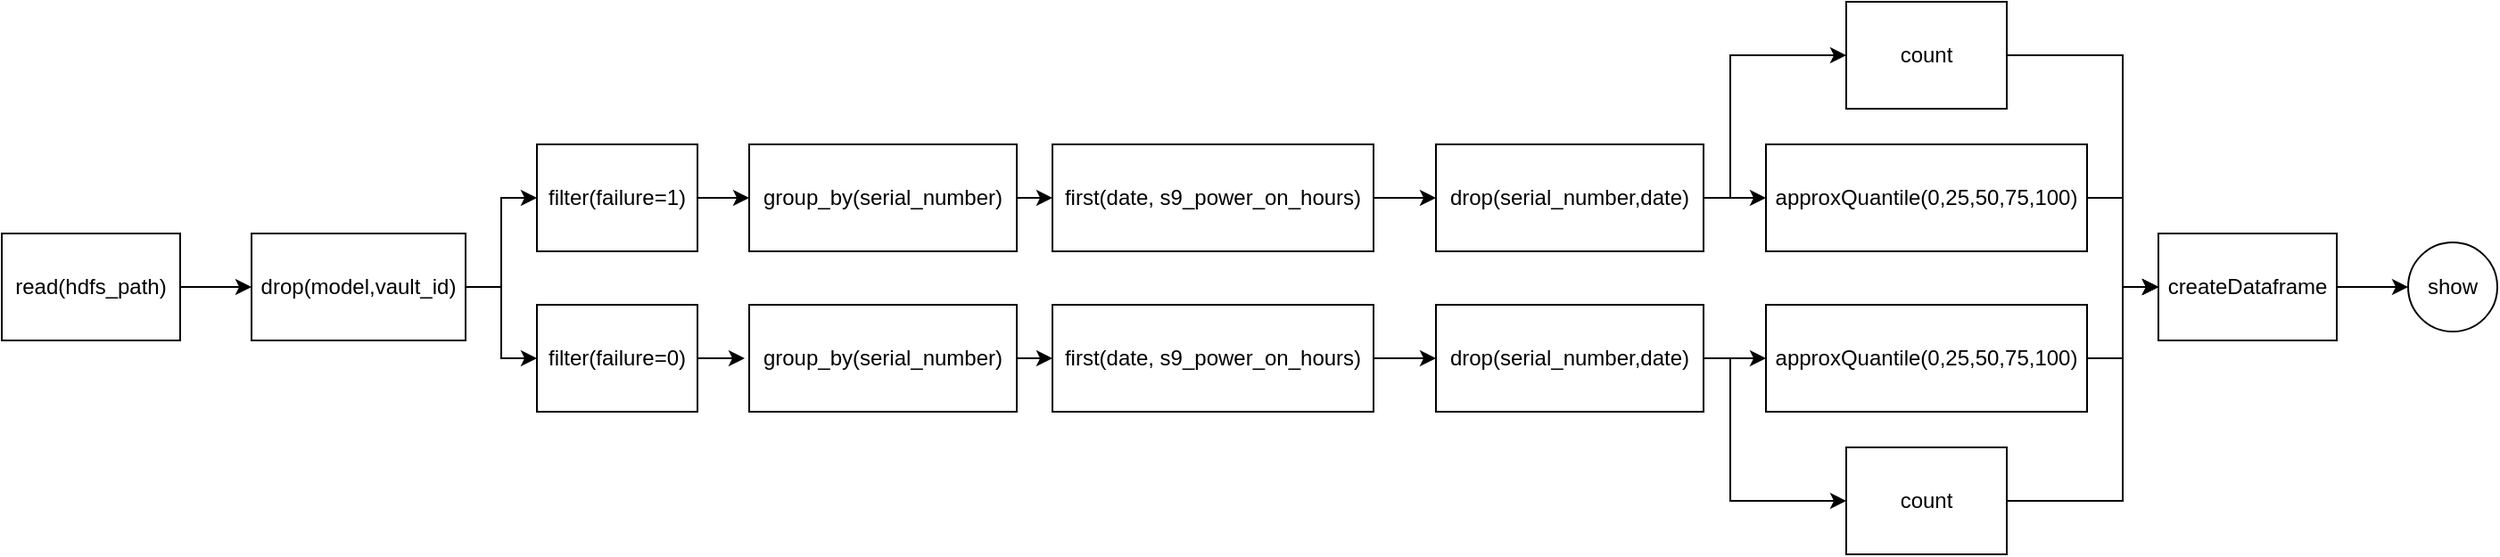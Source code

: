 <mxfile version="24.5.3" type="device">
  <diagram name="Page-1" id="RLEKTi60ZdWloyCEpr0X">
    <mxGraphModel dx="2836" dy="1307" grid="1" gridSize="10" guides="1" tooltips="1" connect="1" arrows="1" fold="1" page="1" pageScale="1" pageWidth="850" pageHeight="1100" math="0" shadow="0">
      <root>
        <mxCell id="0" />
        <mxCell id="1" parent="0" />
        <mxCell id="I396d66oS9yia68oeNcV-13" style="edgeStyle=orthogonalEdgeStyle;rounded=0;orthogonalLoop=1;jettySize=auto;html=1;exitX=1;exitY=0.5;exitDx=0;exitDy=0;entryX=0;entryY=0.5;entryDx=0;entryDy=0;" parent="1" source="YeOspxqXJ_cCkqmc0nSE-3" target="I396d66oS9yia68oeNcV-10" edge="1">
          <mxGeometry relative="1" as="geometry">
            <mxPoint x="-359" y="250" as="sourcePoint" />
          </mxGeometry>
        </mxCell>
        <mxCell id="yINQDiisd4i8v6eYMABO-3" style="edgeStyle=orthogonalEdgeStyle;rounded=0;orthogonalLoop=1;jettySize=auto;html=1;exitX=1;exitY=0.5;exitDx=0;exitDy=0;entryX=0;entryY=0.5;entryDx=0;entryDy=0;" edge="1" parent="1" source="I396d66oS9yia68oeNcV-10" target="yINQDiisd4i8v6eYMABO-1">
          <mxGeometry relative="1" as="geometry" />
        </mxCell>
        <mxCell id="I396d66oS9yia68oeNcV-10" value="filter(failure=1)" style="rounded=0;whiteSpace=wrap;html=1;" parent="1" vertex="1">
          <mxGeometry x="-319" y="220" width="90" height="60" as="geometry" />
        </mxCell>
        <mxCell id="I396d66oS9yia68oeNcV-17" style="edgeStyle=orthogonalEdgeStyle;rounded=0;orthogonalLoop=1;jettySize=auto;html=1;exitX=1;exitY=0.5;exitDx=0;exitDy=0;entryX=0;entryY=0.5;entryDx=0;entryDy=0;" parent="1" source="I396d66oS9yia68oeNcV-14" target="YeOspxqXJ_cCkqmc0nSE-10" edge="1">
          <mxGeometry relative="1" as="geometry">
            <mxPoint x="610" y="250" as="targetPoint" />
          </mxGeometry>
        </mxCell>
        <mxCell id="I396d66oS9yia68oeNcV-14" value="approxQuantile(0,25,50,75,100)" style="rounded=0;whiteSpace=wrap;html=1;" parent="1" vertex="1">
          <mxGeometry x="370" y="220" width="180" height="60" as="geometry" />
        </mxCell>
        <mxCell id="I396d66oS9yia68oeNcV-34" value="show" style="ellipse;whiteSpace=wrap;html=1;aspect=fixed;" parent="1" vertex="1">
          <mxGeometry x="730" y="275" width="50" height="50" as="geometry" />
        </mxCell>
        <mxCell id="YeOspxqXJ_cCkqmc0nSE-7" style="edgeStyle=orthogonalEdgeStyle;rounded=0;orthogonalLoop=1;jettySize=auto;html=1;exitX=1;exitY=0.5;exitDx=0;exitDy=0;entryX=0;entryY=0.5;entryDx=0;entryDy=0;" parent="1" source="I396d66oS9yia68oeNcV-39" target="YeOspxqXJ_cCkqmc0nSE-3" edge="1">
          <mxGeometry relative="1" as="geometry" />
        </mxCell>
        <mxCell id="I396d66oS9yia68oeNcV-39" value="read(hdfs_path)" style="rounded=0;whiteSpace=wrap;html=1;" parent="1" vertex="1">
          <mxGeometry x="-619" y="270" width="100" height="60" as="geometry" />
        </mxCell>
        <mxCell id="YeOspxqXJ_cCkqmc0nSE-8" style="edgeStyle=orthogonalEdgeStyle;rounded=0;orthogonalLoop=1;jettySize=auto;html=1;exitX=1;exitY=0.5;exitDx=0;exitDy=0;entryX=0;entryY=0.5;entryDx=0;entryDy=0;" parent="1" source="YeOspxqXJ_cCkqmc0nSE-3" target="YeOspxqXJ_cCkqmc0nSE-4" edge="1">
          <mxGeometry relative="1" as="geometry" />
        </mxCell>
        <mxCell id="YeOspxqXJ_cCkqmc0nSE-3" value="drop(model,vault_id)" style="rounded=0;whiteSpace=wrap;html=1;" parent="1" vertex="1">
          <mxGeometry x="-479" y="270" width="120" height="60" as="geometry" />
        </mxCell>
        <mxCell id="YeOspxqXJ_cCkqmc0nSE-4" value="filter(failure=0)" style="rounded=0;whiteSpace=wrap;html=1;" parent="1" vertex="1">
          <mxGeometry x="-319" y="310" width="90" height="60" as="geometry" />
        </mxCell>
        <mxCell id="YeOspxqXJ_cCkqmc0nSE-11" style="edgeStyle=orthogonalEdgeStyle;rounded=0;orthogonalLoop=1;jettySize=auto;html=1;exitX=1;exitY=0.5;exitDx=0;exitDy=0;entryX=0;entryY=0.5;entryDx=0;entryDy=0;" parent="1" source="YeOspxqXJ_cCkqmc0nSE-5" target="YeOspxqXJ_cCkqmc0nSE-10" edge="1">
          <mxGeometry relative="1" as="geometry" />
        </mxCell>
        <mxCell id="YeOspxqXJ_cCkqmc0nSE-5" value="approxQuantile(0,25,50,75,100)" style="rounded=0;whiteSpace=wrap;html=1;" parent="1" vertex="1">
          <mxGeometry x="370" y="310" width="180" height="60" as="geometry" />
        </mxCell>
        <mxCell id="YeOspxqXJ_cCkqmc0nSE-19" style="edgeStyle=orthogonalEdgeStyle;rounded=0;orthogonalLoop=1;jettySize=auto;html=1;exitX=1;exitY=0.5;exitDx=0;exitDy=0;entryX=0;entryY=0.5;entryDx=0;entryDy=0;" parent="1" source="YeOspxqXJ_cCkqmc0nSE-10" target="I396d66oS9yia68oeNcV-34" edge="1">
          <mxGeometry relative="1" as="geometry" />
        </mxCell>
        <mxCell id="YeOspxqXJ_cCkqmc0nSE-10" value="createDataframe" style="rounded=0;whiteSpace=wrap;html=1;" parent="1" vertex="1">
          <mxGeometry x="590" y="270" width="100" height="60" as="geometry" />
        </mxCell>
        <mxCell id="YeOspxqXJ_cCkqmc0nSE-17" style="edgeStyle=orthogonalEdgeStyle;rounded=0;orthogonalLoop=1;jettySize=auto;html=1;exitX=1;exitY=0.5;exitDx=0;exitDy=0;entryX=0;entryY=0.5;entryDx=0;entryDy=0;" parent="1" source="YeOspxqXJ_cCkqmc0nSE-12" target="YeOspxqXJ_cCkqmc0nSE-10" edge="1">
          <mxGeometry relative="1" as="geometry">
            <Array as="points">
              <mxPoint x="570" y="170" />
              <mxPoint x="570" y="300" />
            </Array>
          </mxGeometry>
        </mxCell>
        <mxCell id="YeOspxqXJ_cCkqmc0nSE-12" value="count" style="rounded=0;whiteSpace=wrap;html=1;" parent="1" vertex="1">
          <mxGeometry x="415" y="140" width="90" height="60" as="geometry" />
        </mxCell>
        <mxCell id="YeOspxqXJ_cCkqmc0nSE-18" style="edgeStyle=orthogonalEdgeStyle;rounded=0;orthogonalLoop=1;jettySize=auto;html=1;exitX=1;exitY=0.5;exitDx=0;exitDy=0;entryX=0;entryY=0.5;entryDx=0;entryDy=0;" parent="1" source="YeOspxqXJ_cCkqmc0nSE-13" target="YeOspxqXJ_cCkqmc0nSE-10" edge="1">
          <mxGeometry relative="1" as="geometry">
            <Array as="points">
              <mxPoint x="570" y="420" />
              <mxPoint x="570" y="300" />
            </Array>
          </mxGeometry>
        </mxCell>
        <mxCell id="YeOspxqXJ_cCkqmc0nSE-13" value="count" style="rounded=0;whiteSpace=wrap;html=1;" parent="1" vertex="1">
          <mxGeometry x="415" y="390" width="90" height="60" as="geometry" />
        </mxCell>
        <mxCell id="gKlMFzUKdv9QcrpE5R9w-10" style="edgeStyle=orthogonalEdgeStyle;rounded=0;orthogonalLoop=1;jettySize=auto;html=1;exitX=1;exitY=0.5;exitDx=0;exitDy=0;entryX=0;entryY=0.5;entryDx=0;entryDy=0;" parent="1" source="gKlMFzUKdv9QcrpE5R9w-1" target="gKlMFzUKdv9QcrpE5R9w-5" edge="1">
          <mxGeometry relative="1" as="geometry" />
        </mxCell>
        <mxCell id="gKlMFzUKdv9QcrpE5R9w-1" value="first(date, s9_power_on_hours)" style="rounded=0;whiteSpace=wrap;html=1;" parent="1" vertex="1">
          <mxGeometry x="-30" y="310" width="180" height="60" as="geometry" />
        </mxCell>
        <mxCell id="gKlMFzUKdv9QcrpE5R9w-9" style="edgeStyle=orthogonalEdgeStyle;rounded=0;orthogonalLoop=1;jettySize=auto;html=1;exitX=1;exitY=0.5;exitDx=0;exitDy=0;entryX=0;entryY=0.5;entryDx=0;entryDy=0;" parent="1" source="gKlMFzUKdv9QcrpE5R9w-2" target="gKlMFzUKdv9QcrpE5R9w-3" edge="1">
          <mxGeometry relative="1" as="geometry" />
        </mxCell>
        <mxCell id="gKlMFzUKdv9QcrpE5R9w-2" value="first(date, s9_power_on_hours)" style="rounded=0;whiteSpace=wrap;html=1;" parent="1" vertex="1">
          <mxGeometry x="-30" y="220" width="180" height="60" as="geometry" />
        </mxCell>
        <mxCell id="gKlMFzUKdv9QcrpE5R9w-13" style="edgeStyle=orthogonalEdgeStyle;rounded=0;orthogonalLoop=1;jettySize=auto;html=1;exitX=1;exitY=0.5;exitDx=0;exitDy=0;entryX=0;entryY=0.5;entryDx=0;entryDy=0;" parent="1" source="gKlMFzUKdv9QcrpE5R9w-3" target="I396d66oS9yia68oeNcV-14" edge="1">
          <mxGeometry relative="1" as="geometry" />
        </mxCell>
        <mxCell id="gKlMFzUKdv9QcrpE5R9w-14" style="edgeStyle=orthogonalEdgeStyle;rounded=0;orthogonalLoop=1;jettySize=auto;html=1;exitX=1;exitY=0.5;exitDx=0;exitDy=0;entryX=0;entryY=0.5;entryDx=0;entryDy=0;" parent="1" source="gKlMFzUKdv9QcrpE5R9w-3" target="YeOspxqXJ_cCkqmc0nSE-12" edge="1">
          <mxGeometry relative="1" as="geometry">
            <Array as="points">
              <mxPoint x="350" y="250" />
              <mxPoint x="350" y="170" />
            </Array>
          </mxGeometry>
        </mxCell>
        <mxCell id="gKlMFzUKdv9QcrpE5R9w-3" value="drop(serial_number,date)" style="rounded=0;whiteSpace=wrap;html=1;" parent="1" vertex="1">
          <mxGeometry x="185" y="220" width="150" height="60" as="geometry" />
        </mxCell>
        <mxCell id="gKlMFzUKdv9QcrpE5R9w-12" style="edgeStyle=orthogonalEdgeStyle;rounded=0;orthogonalLoop=1;jettySize=auto;html=1;exitX=1;exitY=0.5;exitDx=0;exitDy=0;entryX=0;entryY=0.5;entryDx=0;entryDy=0;" parent="1" source="gKlMFzUKdv9QcrpE5R9w-5" target="YeOspxqXJ_cCkqmc0nSE-5" edge="1">
          <mxGeometry relative="1" as="geometry" />
        </mxCell>
        <mxCell id="gKlMFzUKdv9QcrpE5R9w-15" style="edgeStyle=orthogonalEdgeStyle;rounded=0;orthogonalLoop=1;jettySize=auto;html=1;exitX=1;exitY=0.5;exitDx=0;exitDy=0;entryX=0;entryY=0.5;entryDx=0;entryDy=0;" parent="1" source="gKlMFzUKdv9QcrpE5R9w-5" target="YeOspxqXJ_cCkqmc0nSE-13" edge="1">
          <mxGeometry relative="1" as="geometry">
            <Array as="points">
              <mxPoint x="350" y="340" />
              <mxPoint x="350" y="420" />
            </Array>
          </mxGeometry>
        </mxCell>
        <mxCell id="gKlMFzUKdv9QcrpE5R9w-5" value="drop(serial_number,date)" style="rounded=0;whiteSpace=wrap;html=1;" parent="1" vertex="1">
          <mxGeometry x="185" y="310" width="150" height="60" as="geometry" />
        </mxCell>
        <mxCell id="yINQDiisd4i8v6eYMABO-4" style="edgeStyle=orthogonalEdgeStyle;rounded=0;orthogonalLoop=1;jettySize=auto;html=1;exitX=1;exitY=0.5;exitDx=0;exitDy=0;entryX=0;entryY=0.5;entryDx=0;entryDy=0;" edge="1" parent="1" source="yINQDiisd4i8v6eYMABO-1" target="gKlMFzUKdv9QcrpE5R9w-2">
          <mxGeometry relative="1" as="geometry" />
        </mxCell>
        <mxCell id="yINQDiisd4i8v6eYMABO-1" value="group_by(serial_number)" style="rounded=0;whiteSpace=wrap;html=1;" vertex="1" parent="1">
          <mxGeometry x="-200" y="220" width="150" height="60" as="geometry" />
        </mxCell>
        <mxCell id="yINQDiisd4i8v6eYMABO-6" style="edgeStyle=orthogonalEdgeStyle;rounded=0;orthogonalLoop=1;jettySize=auto;html=1;exitX=1;exitY=0.5;exitDx=0;exitDy=0;entryX=0;entryY=0.5;entryDx=0;entryDy=0;" edge="1" parent="1" source="yINQDiisd4i8v6eYMABO-2" target="gKlMFzUKdv9QcrpE5R9w-1">
          <mxGeometry relative="1" as="geometry" />
        </mxCell>
        <mxCell id="yINQDiisd4i8v6eYMABO-2" value="group_by(serial_number)" style="rounded=0;whiteSpace=wrap;html=1;" vertex="1" parent="1">
          <mxGeometry x="-200" y="310" width="150" height="60" as="geometry" />
        </mxCell>
        <mxCell id="yINQDiisd4i8v6eYMABO-5" style="edgeStyle=orthogonalEdgeStyle;rounded=0;orthogonalLoop=1;jettySize=auto;html=1;exitX=1;exitY=0.5;exitDx=0;exitDy=0;entryX=-0.017;entryY=0.504;entryDx=0;entryDy=0;entryPerimeter=0;" edge="1" parent="1" source="YeOspxqXJ_cCkqmc0nSE-4" target="yINQDiisd4i8v6eYMABO-2">
          <mxGeometry relative="1" as="geometry" />
        </mxCell>
      </root>
    </mxGraphModel>
  </diagram>
</mxfile>
